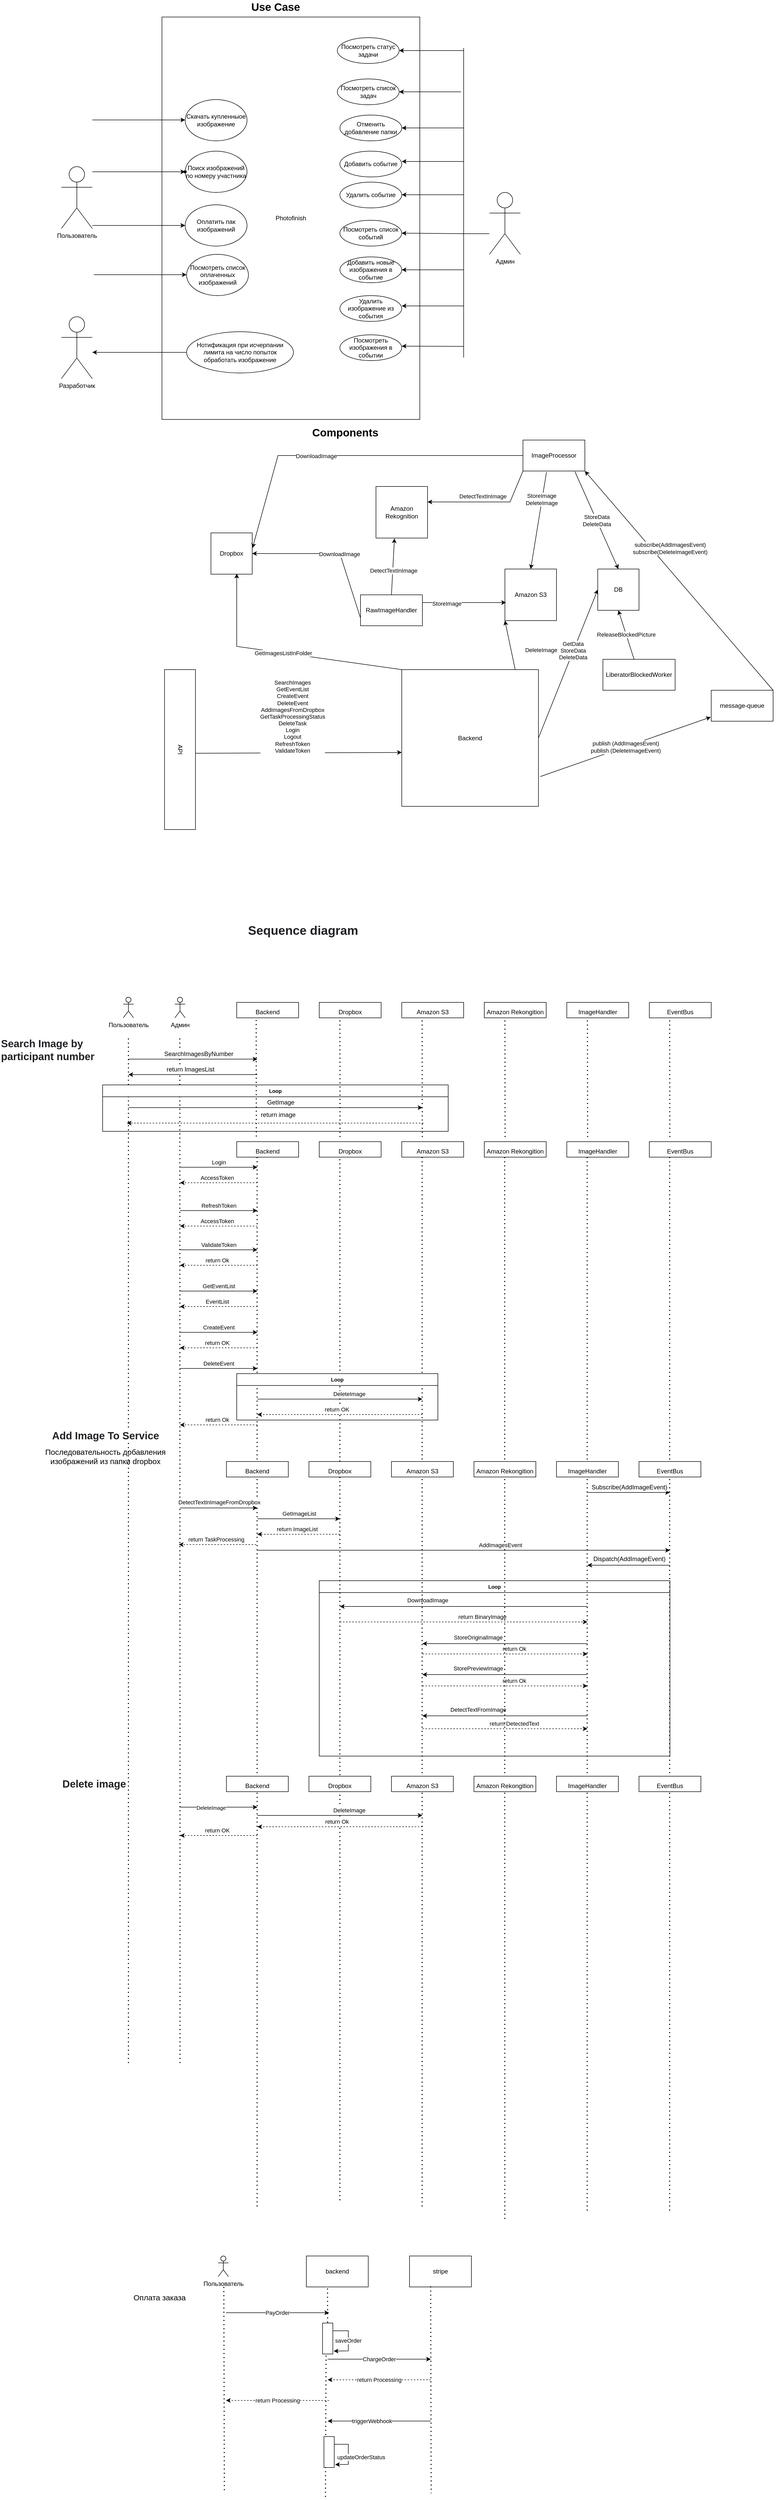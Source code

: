 <mxfile version="16.1.2" type="device"><diagram name="Page-1" id="5f0bae14-7c28-e335-631c-24af17079c00"><mxGraphModel dx="882" dy="2392" grid="1" gridSize="10" guides="1" tooltips="1" connect="1" arrows="1" fold="1" page="1" pageScale="1" pageWidth="1100" pageHeight="850" background="none" math="0" shadow="0"><root><mxCell id="0"/><mxCell id="1" parent="0"/><mxCell id="KHSBh1Rl4J1Bx3F54_zk-121" value="Loop" style="swimlane;fontSize=10;fontStyle=1" parent="1" vertex="1"><mxGeometry x="640" y="2091" width="680" height="340" as="geometry"/></mxCell><mxCell id="KHSBh1Rl4J1Bx3F54_zk-123" value="" style="endArrow=classic;html=1;rounded=0;fontSize=11;startArrow=none;" parent="KHSBh1Rl4J1Bx3F54_zk-121" edge="1"><mxGeometry width="50" height="50" relative="1" as="geometry"><mxPoint x="520" y="182" as="sourcePoint"/><mxPoint x="200" y="182" as="targetPoint"/></mxGeometry></mxCell><mxCell id="KHSBh1Rl4J1Bx3F54_zk-124" value="StorePreviewImage" style="edgeLabel;html=1;align=center;verticalAlign=middle;resizable=0;points=[];fontSize=11;" parent="KHSBh1Rl4J1Bx3F54_zk-123" vertex="1" connectable="0"><mxGeometry x="0.22" y="-1" relative="1" as="geometry"><mxPoint x="-17" y="-11" as="offset"/></mxGeometry></mxCell><mxCell id="KHSBh1Rl4J1Bx3F54_zk-133" value="" style="endArrow=classic;html=1;rounded=0;fontSize=11;startArrow=none;" parent="KHSBh1Rl4J1Bx3F54_zk-121" edge="1"><mxGeometry width="50" height="50" relative="1" as="geometry"><mxPoint x="520" y="122" as="sourcePoint"/><mxPoint x="200" y="122" as="targetPoint"/></mxGeometry></mxCell><mxCell id="KHSBh1Rl4J1Bx3F54_zk-134" value="StoreOriginalImage" style="edgeLabel;html=1;align=center;verticalAlign=middle;resizable=0;points=[];fontSize=11;" parent="KHSBh1Rl4J1Bx3F54_zk-133" vertex="1" connectable="0"><mxGeometry x="0.22" y="-1" relative="1" as="geometry"><mxPoint x="-17" y="-11" as="offset"/></mxGeometry></mxCell><mxCell id="KHSBh1Rl4J1Bx3F54_zk-135" value="" style="endArrow=classic;html=1;rounded=0;fontSize=11;startArrow=none;dashed=1;" parent="KHSBh1Rl4J1Bx3F54_zk-121" edge="1"><mxGeometry width="50" height="50" relative="1" as="geometry"><mxPoint x="200" y="142" as="sourcePoint"/><mxPoint x="520" y="142" as="targetPoint"/></mxGeometry></mxCell><mxCell id="KHSBh1Rl4J1Bx3F54_zk-136" value="return Ok" style="edgeLabel;html=1;align=center;verticalAlign=middle;resizable=0;points=[];fontSize=11;" parent="KHSBh1Rl4J1Bx3F54_zk-135" vertex="1" connectable="0"><mxGeometry x="0.22" y="-1" relative="1" as="geometry"><mxPoint x="-17" y="-11" as="offset"/></mxGeometry></mxCell><mxCell id="KHSBh1Rl4J1Bx3F54_zk-94" value="" style="endArrow=classic;html=1;rounded=0;fontSize=11;" parent="KHSBh1Rl4J1Bx3F54_zk-121" edge="1"><mxGeometry width="50" height="50" relative="1" as="geometry"><mxPoint x="520" y="50" as="sourcePoint"/><mxPoint x="40" y="50" as="targetPoint"/></mxGeometry></mxCell><mxCell id="KHSBh1Rl4J1Bx3F54_zk-95" value="DownloadImage" style="edgeLabel;html=1;align=center;verticalAlign=middle;resizable=0;points=[];fontSize=11;" parent="KHSBh1Rl4J1Bx3F54_zk-94" vertex="1" connectable="0"><mxGeometry x="0.22" y="-1" relative="1" as="geometry"><mxPoint x="-17" y="-11" as="offset"/></mxGeometry></mxCell><mxCell id="KHSBh1Rl4J1Bx3F54_zk-107" value="" style="endArrow=classic;html=1;rounded=0;fontSize=11;startArrow=none;" parent="KHSBh1Rl4J1Bx3F54_zk-121" edge="1"><mxGeometry width="50" height="50" relative="1" as="geometry"><mxPoint x="520" y="262" as="sourcePoint"/><mxPoint x="200" y="262" as="targetPoint"/></mxGeometry></mxCell><mxCell id="KHSBh1Rl4J1Bx3F54_zk-108" value="DetectTextFromImage" style="edgeLabel;html=1;align=center;verticalAlign=middle;resizable=0;points=[];fontSize=11;" parent="KHSBh1Rl4J1Bx3F54_zk-107" vertex="1" connectable="0"><mxGeometry x="0.22" y="-1" relative="1" as="geometry"><mxPoint x="-17" y="-11" as="offset"/></mxGeometry></mxCell><mxCell id="xkpscfN3_UmkvtP7YGIn-38" value="" style="endArrow=classic;html=1;rounded=0;fontSize=11;startArrow=none;dashed=1;" parent="KHSBh1Rl4J1Bx3F54_zk-121" edge="1"><mxGeometry width="50" height="50" relative="1" as="geometry"><mxPoint x="40" y="80" as="sourcePoint"/><mxPoint x="520" y="80" as="targetPoint"/></mxGeometry></mxCell><mxCell id="xkpscfN3_UmkvtP7YGIn-39" value="return BinaryImage" style="edgeLabel;html=1;align=center;verticalAlign=middle;resizable=0;points=[];fontSize=11;" parent="xkpscfN3_UmkvtP7YGIn-38" vertex="1" connectable="0"><mxGeometry x="0.22" y="-1" relative="1" as="geometry"><mxPoint x="-17" y="-11" as="offset"/></mxGeometry></mxCell><mxCell id="xkpscfN3_UmkvtP7YGIn-40" value="" style="endArrow=classic;html=1;rounded=0;fontSize=11;startArrow=none;dashed=1;" parent="KHSBh1Rl4J1Bx3F54_zk-121" edge="1"><mxGeometry width="50" height="50" relative="1" as="geometry"><mxPoint x="200" y="287" as="sourcePoint"/><mxPoint x="520" y="287" as="targetPoint"/></mxGeometry></mxCell><mxCell id="xkpscfN3_UmkvtP7YGIn-41" value="return DetectedText" style="edgeLabel;html=1;align=center;verticalAlign=middle;resizable=0;points=[];fontSize=11;" parent="xkpscfN3_UmkvtP7YGIn-40" vertex="1" connectable="0"><mxGeometry x="0.22" y="-1" relative="1" as="geometry"><mxPoint x="-17" y="-11" as="offset"/></mxGeometry></mxCell><mxCell id="xkpscfN3_UmkvtP7YGIn-42" value="" style="endArrow=classic;html=1;rounded=0;fontSize=11;startArrow=none;dashed=1;" parent="KHSBh1Rl4J1Bx3F54_zk-121" edge="1"><mxGeometry width="50" height="50" relative="1" as="geometry"><mxPoint x="200" y="204" as="sourcePoint"/><mxPoint x="520" y="204" as="targetPoint"/></mxGeometry></mxCell><mxCell id="xkpscfN3_UmkvtP7YGIn-43" value="return Ok" style="edgeLabel;html=1;align=center;verticalAlign=middle;resizable=0;points=[];fontSize=11;" parent="xkpscfN3_UmkvtP7YGIn-42" vertex="1" connectable="0"><mxGeometry x="0.22" y="-1" relative="1" as="geometry"><mxPoint x="-17" y="-11" as="offset"/></mxGeometry></mxCell><mxCell id="KHSBh1Rl4J1Bx3F54_zk-1" value="Backend" style="whiteSpace=wrap;html=1;aspect=fixed;" parent="1" vertex="1"><mxGeometry x="800" y="325" width="265" height="265" as="geometry"/></mxCell><mxCell id="KHSBh1Rl4J1Bx3F54_zk-2" value="API" style="rounded=0;whiteSpace=wrap;html=1;rotation=90;" parent="1" vertex="1"><mxGeometry x="215" y="450" width="310" height="60" as="geometry"/></mxCell><mxCell id="KHSBh1Rl4J1Bx3F54_zk-3" value="DB" style="whiteSpace=wrap;html=1;aspect=fixed;" parent="1" vertex="1"><mxGeometry x="1180" y="130" width="80" height="80" as="geometry"/></mxCell><mxCell id="KHSBh1Rl4J1Bx3F54_zk-4" value="Dropbox" style="whiteSpace=wrap;html=1;aspect=fixed;" parent="1" vertex="1"><mxGeometry x="430" y="60.0" width="80" height="80" as="geometry"/></mxCell><mxCell id="KHSBh1Rl4J1Bx3F54_zk-6" value="Amazon S3" style="whiteSpace=wrap;html=1;aspect=fixed;" parent="1" vertex="1"><mxGeometry x="1000" y="130" width="100" height="100" as="geometry"/></mxCell><mxCell id="KHSBh1Rl4J1Bx3F54_zk-7" value="Photofinish&lt;br&gt;" style="rounded=0;whiteSpace=wrap;html=1;" parent="1" vertex="1"><mxGeometry x="335" y="-940" width="500" height="780" as="geometry"/></mxCell><mxCell id="KHSBh1Rl4J1Bx3F54_zk-8" value="Админ" style="shape=umlActor;verticalLabelPosition=bottom;verticalAlign=top;html=1;outlineConnect=0;" parent="1" vertex="1"><mxGeometry x="970" y="-600" width="60" height="120" as="geometry"/></mxCell><mxCell id="KHSBh1Rl4J1Bx3F54_zk-17" value="" style="edgeStyle=orthogonalEdgeStyle;rounded=0;orthogonalLoop=1;jettySize=auto;html=1;" parent="1" source="KHSBh1Rl4J1Bx3F54_zk-12" target="KHSBh1Rl4J1Bx3F54_zk-16" edge="1"><mxGeometry relative="1" as="geometry"><Array as="points"><mxPoint x="240" y="-640"/><mxPoint x="240" y="-640"/></Array></mxGeometry></mxCell><mxCell id="KHSBh1Rl4J1Bx3F54_zk-12" value="Пользователь" style="shape=umlActor;verticalLabelPosition=bottom;verticalAlign=top;html=1;outlineConnect=0;" parent="1" vertex="1"><mxGeometry x="140" y="-650" width="60" height="120" as="geometry"/></mxCell><mxCell id="KHSBh1Rl4J1Bx3F54_zk-13" value="Поиск изображений по номеру участника" style="ellipse;whiteSpace=wrap;html=1;" parent="1" vertex="1"><mxGeometry x="380" y="-680" width="120" height="80" as="geometry"/></mxCell><mxCell id="KHSBh1Rl4J1Bx3F54_zk-16" value="" style="shape=waypoint;sketch=0;size=6;pointerEvents=1;points=[];fillColor=default;resizable=0;rotatable=0;perimeter=centerPerimeter;snapToPoint=1;verticalAlign=top;" parent="1" vertex="1"><mxGeometry x="360" y="-660" width="40" height="40" as="geometry"/></mxCell><mxCell id="KHSBh1Rl4J1Bx3F54_zk-19" value="Добавить событие" style="ellipse;whiteSpace=wrap;html=1;" parent="1" vertex="1"><mxGeometry x="680" y="-680" width="120" height="50" as="geometry"/></mxCell><mxCell id="KHSBh1Rl4J1Bx3F54_zk-20" value="Удалить событие" style="ellipse;whiteSpace=wrap;html=1;" parent="1" vertex="1"><mxGeometry x="680" y="-620" width="120" height="50" as="geometry"/></mxCell><mxCell id="KHSBh1Rl4J1Bx3F54_zk-21" value="Посмотреть список событий" style="ellipse;whiteSpace=wrap;html=1;" parent="1" vertex="1"><mxGeometry x="680" y="-546" width="120" height="50" as="geometry"/></mxCell><mxCell id="KHSBh1Rl4J1Bx3F54_zk-22" value="Добавить новые изображения в событие" style="ellipse;whiteSpace=wrap;html=1;" parent="1" vertex="1"><mxGeometry x="680" y="-475" width="120" height="50" as="geometry"/></mxCell><mxCell id="KHSBh1Rl4J1Bx3F54_zk-23" value="Удалить изображение из события" style="ellipse;whiteSpace=wrap;html=1;" parent="1" vertex="1"><mxGeometry x="680" y="-400" width="120" height="50" as="geometry"/></mxCell><mxCell id="KHSBh1Rl4J1Bx3F54_zk-25" value="" style="endArrow=classic;html=1;rounded=0;entryX=1;entryY=0.5;entryDx=0;entryDy=0;" parent="1" target="KHSBh1Rl4J1Bx3F54_zk-22" edge="1"><mxGeometry width="50" height="50" relative="1" as="geometry"><mxPoint x="920" y="-450" as="sourcePoint"/><mxPoint x="810" y="-440" as="targetPoint"/></mxGeometry></mxCell><mxCell id="KHSBh1Rl4J1Bx3F54_zk-26" value="" style="endArrow=classic;html=1;rounded=0;entryX=1;entryY=0.5;entryDx=0;entryDy=0;" parent="1" edge="1"><mxGeometry width="50" height="50" relative="1" as="geometry"><mxPoint x="920" y="-380" as="sourcePoint"/><mxPoint x="800" y="-380" as="targetPoint"/></mxGeometry></mxCell><mxCell id="KHSBh1Rl4J1Bx3F54_zk-27" value="" style="endArrow=classic;html=1;rounded=0;entryX=1;entryY=0.5;entryDx=0;entryDy=0;" parent="1" target="KHSBh1Rl4J1Bx3F54_zk-21" edge="1"><mxGeometry width="50" height="50" relative="1" as="geometry"><mxPoint x="920" y="-520" as="sourcePoint"/><mxPoint x="800" y="-525.48" as="targetPoint"/></mxGeometry></mxCell><mxCell id="KHSBh1Rl4J1Bx3F54_zk-28" value="" style="endArrow=classic;html=1;rounded=0;entryX=1;entryY=0.5;entryDx=0;entryDy=0;" parent="1" edge="1"><mxGeometry width="50" height="50" relative="1" as="geometry"><mxPoint x="920" y="-595.48" as="sourcePoint"/><mxPoint x="800" y="-595.48" as="targetPoint"/></mxGeometry></mxCell><mxCell id="KHSBh1Rl4J1Bx3F54_zk-29" value="" style="endArrow=classic;html=1;rounded=0;entryX=1;entryY=0.5;entryDx=0;entryDy=0;" parent="1" edge="1"><mxGeometry width="50" height="50" relative="1" as="geometry"><mxPoint x="920" y="-660" as="sourcePoint"/><mxPoint x="800" y="-660" as="targetPoint"/></mxGeometry></mxCell><mxCell id="KHSBh1Rl4J1Bx3F54_zk-30" value="" style="endArrow=none;html=1;rounded=0;" parent="1" edge="1"><mxGeometry width="50" height="50" relative="1" as="geometry"><mxPoint x="920" y="-280" as="sourcePoint"/><mxPoint x="920" y="-880" as="targetPoint"/></mxGeometry></mxCell><mxCell id="KHSBh1Rl4J1Bx3F54_zk-31" value="" style="endArrow=none;html=1;rounded=0;" parent="1" edge="1"><mxGeometry width="50" height="50" relative="1" as="geometry"><mxPoint x="970" y="-520" as="sourcePoint"/><mxPoint x="920" y="-520" as="targetPoint"/><Array as="points"><mxPoint x="950" y="-520"/></Array></mxGeometry></mxCell><mxCell id="KHSBh1Rl4J1Bx3F54_zk-33" value="SearchImages&lt;br&gt;GetEventList&lt;br&gt;CreateEvent&lt;br&gt;DeleteEvent&lt;br&gt;AddImagesFromDropbox&lt;br&gt;GetTaskProcessingStatus&lt;br&gt;DeleteTask&lt;br&gt;Login&lt;br&gt;Logout&lt;br&gt;RefreshToken&lt;br&gt;ValidateToken" style="endArrow=classic;html=1;rounded=0;entryX=0;entryY=0.606;entryDx=0;entryDy=0;entryPerimeter=0;exitX=0.523;exitY=-0.004;exitDx=0;exitDy=0;exitPerimeter=0;" parent="1" source="KHSBh1Rl4J1Bx3F54_zk-2" target="KHSBh1Rl4J1Bx3F54_zk-1" edge="1"><mxGeometry x="-0.056" y="70" width="50" height="50" relative="1" as="geometry"><mxPoint x="425" y="460" as="sourcePoint"/><mxPoint x="765" y="560" as="targetPoint"/><mxPoint as="offset"/></mxGeometry></mxCell><mxCell id="KHSBh1Rl4J1Bx3F54_zk-34" value="GetImagesListInFolder" style="endArrow=classic;html=1;rounded=0;exitX=0;exitY=0;exitDx=0;exitDy=0;entryX=0.625;entryY=0.988;entryDx=0;entryDy=0;entryPerimeter=0;" parent="1" source="KHSBh1Rl4J1Bx3F54_zk-1" target="KHSBh1Rl4J1Bx3F54_zk-4" edge="1"><mxGeometry width="50" height="50" relative="1" as="geometry"><mxPoint x="715" y="250" as="sourcePoint"/><mxPoint x="765" y="200" as="targetPoint"/><Array as="points"><mxPoint x="480" y="280"/></Array></mxGeometry></mxCell><mxCell id="KHSBh1Rl4J1Bx3F54_zk-35" value="" style="endArrow=classic;html=1;rounded=0;entryX=0.5;entryY=0;entryDx=0;entryDy=0;exitX=0.38;exitY=1.037;exitDx=0;exitDy=0;exitPerimeter=0;" parent="1" source="ssvn4tiU4gvnc4MuTsao-5" target="KHSBh1Rl4J1Bx3F54_zk-6" edge="1"><mxGeometry width="50" height="50" relative="1" as="geometry"><mxPoint x="715" y="710" as="sourcePoint"/><mxPoint x="765" y="660" as="targetPoint"/></mxGeometry></mxCell><mxCell id="KHSBh1Rl4J1Bx3F54_zk-36" value="StoreImage&lt;br&gt;DeleteImage" style="edgeLabel;html=1;align=center;verticalAlign=middle;resizable=0;points=[];" parent="KHSBh1Rl4J1Bx3F54_zk-35" vertex="1" connectable="0"><mxGeometry x="-0.43" y="-2" relative="1" as="geometry"><mxPoint x="1" as="offset"/></mxGeometry></mxCell><mxCell id="KHSBh1Rl4J1Bx3F54_zk-37" value="StoreData&lt;br&gt;DeleteData" style="endArrow=classic;html=1;rounded=0;entryX=0.5;entryY=0;entryDx=0;entryDy=0;exitX=0.84;exitY=1.021;exitDx=0;exitDy=0;exitPerimeter=0;" parent="1" source="ssvn4tiU4gvnc4MuTsao-5" target="KHSBh1Rl4J1Bx3F54_zk-3" edge="1"><mxGeometry width="50" height="50" relative="1" as="geometry"><mxPoint x="965" y="460" as="sourcePoint"/><mxPoint x="995" y="454" as="targetPoint"/></mxGeometry></mxCell><mxCell id="KHSBh1Rl4J1Bx3F54_zk-38" value="&lt;font size=&quot;1&quot;&gt;&lt;b style=&quot;font-size: 21px&quot;&gt;Use Case&lt;/b&gt;&lt;/font&gt;" style="text;html=1;align=center;verticalAlign=middle;resizable=0;points=[];autosize=1;strokeColor=none;fillColor=none;" parent="1" vertex="1"><mxGeometry x="500" y="-970" width="110" height="20" as="geometry"/></mxCell><mxCell id="KHSBh1Rl4J1Bx3F54_zk-39" value="&lt;b&gt;Components&lt;/b&gt;" style="text;html=1;align=center;verticalAlign=middle;resizable=0;points=[];autosize=1;strokeColor=none;fillColor=none;fontSize=21;" parent="1" vertex="1"><mxGeometry x="620" y="-150" width="140" height="30" as="geometry"/></mxCell><mxCell id="KHSBh1Rl4J1Bx3F54_zk-40" value="&lt;span style=&quot;color: rgb(32, 33, 36); font-size: 24px; font-style: normal; letter-spacing: normal; text-align: left; text-indent: 0px; text-transform: none; word-spacing: 0px; background-color: rgb(255, 255, 255); display: inline; float: none;&quot;&gt;Sequence diagram&lt;/span&gt;" style="text;whiteSpace=wrap;html=1;fontSize=21;fontStyle=1" parent="1" vertex="1"><mxGeometry x="500" y="810" width="230" height="40" as="geometry"/></mxCell><mxCell id="KHSBh1Rl4J1Bx3F54_zk-41" value="Админ" style="shape=umlActor;verticalLabelPosition=bottom;verticalAlign=top;html=1;outlineConnect=0;" parent="1" vertex="1"><mxGeometry x="360" y="960" width="20" height="40" as="geometry"/></mxCell><mxCell id="KHSBh1Rl4J1Bx3F54_zk-45" value="Пользователь" style="shape=umlActor;verticalLabelPosition=bottom;verticalAlign=top;html=1;outlineConnect=0;" parent="1" vertex="1"><mxGeometry x="260" y="960" width="20" height="40" as="geometry"/></mxCell><mxCell id="KHSBh1Rl4J1Bx3F54_zk-48" value="" style="endArrow=none;dashed=1;html=1;dashPattern=1 3;strokeWidth=2;rounded=0;fontSize=21;" parent="1" edge="1"><mxGeometry width="50" height="50" relative="1" as="geometry"><mxPoint x="270" y="1040" as="sourcePoint"/><mxPoint x="270" y="3032.105" as="targetPoint"/></mxGeometry></mxCell><mxCell id="KHSBh1Rl4J1Bx3F54_zk-49" value="" style="endArrow=none;dashed=1;html=1;dashPattern=1 3;strokeWidth=2;rounded=0;fontSize=21;" parent="1" edge="1"><mxGeometry width="50" height="50" relative="1" as="geometry"><mxPoint x="369.66" y="1040" as="sourcePoint"/><mxPoint x="370" y="3028" as="targetPoint"/></mxGeometry></mxCell><mxCell id="KHSBh1Rl4J1Bx3F54_zk-51" value="&lt;font style=&quot;font-size: 12px ; line-height: 1&quot;&gt;Backend&lt;/font&gt;" style="rounded=0;whiteSpace=wrap;html=1;fontSize=21;verticalAlign=bottom;" parent="1" vertex="1"><mxGeometry x="480" y="970" width="120" height="30" as="geometry"/></mxCell><mxCell id="KHSBh1Rl4J1Bx3F54_zk-52" value="&lt;font style=&quot;font-size: 12px ; line-height: 1&quot;&gt;Dropbox&lt;/font&gt;" style="rounded=0;whiteSpace=wrap;html=1;fontSize=21;verticalAlign=bottom;" parent="1" vertex="1"><mxGeometry x="640" y="970" width="120" height="30" as="geometry"/></mxCell><mxCell id="KHSBh1Rl4J1Bx3F54_zk-53" value="&lt;font style=&quot;font-size: 12px ; line-height: 1&quot;&gt;Amazon S3&lt;/font&gt;" style="rounded=0;whiteSpace=wrap;html=1;fontSize=21;verticalAlign=bottom;" parent="1" vertex="1"><mxGeometry x="800" y="970" width="120" height="30" as="geometry"/></mxCell><mxCell id="KHSBh1Rl4J1Bx3F54_zk-54" value="" style="endArrow=none;dashed=1;html=1;dashPattern=1 3;strokeWidth=2;rounded=0;fontSize=21;" parent="1" edge="1"><mxGeometry width="50" height="50" relative="1" as="geometry"><mxPoint x="519.47" y="1270" as="sourcePoint"/><mxPoint x="519.47" y="3304.211" as="targetPoint"/></mxGeometry></mxCell><mxCell id="KHSBh1Rl4J1Bx3F54_zk-55" value="" style="endArrow=none;dashed=1;html=1;dashPattern=1 3;strokeWidth=2;rounded=0;fontSize=21;" parent="1" edge="1"><mxGeometry width="50" height="50" relative="1" as="geometry"><mxPoint x="680" y="1250" as="sourcePoint"/><mxPoint x="680" y="3296.316" as="targetPoint"/></mxGeometry></mxCell><mxCell id="KHSBh1Rl4J1Bx3F54_zk-56" value="" style="endArrow=none;dashed=1;html=1;dashPattern=1 3;strokeWidth=2;rounded=0;fontSize=21;" parent="1" edge="1"><mxGeometry width="50" height="50" relative="1" as="geometry"><mxPoint x="839.47" y="1270" as="sourcePoint"/><mxPoint x="839.47" y="3310" as="targetPoint"/></mxGeometry></mxCell><mxCell id="KHSBh1Rl4J1Bx3F54_zk-57" value="" style="endArrow=classic;html=1;rounded=0;fontSize=12;" parent="1" edge="1"><mxGeometry width="50" height="50" relative="1" as="geometry"><mxPoint x="270" y="1080" as="sourcePoint"/><mxPoint x="520" y="1080" as="targetPoint"/></mxGeometry></mxCell><mxCell id="KHSBh1Rl4J1Bx3F54_zk-58" value="SearchImagesByNumber" style="edgeLabel;html=1;align=center;verticalAlign=middle;resizable=0;points=[];fontSize=12;" parent="KHSBh1Rl4J1Bx3F54_zk-57" vertex="1" connectable="0"><mxGeometry x="0.22" y="-1" relative="1" as="geometry"><mxPoint x="-17" y="-11" as="offset"/></mxGeometry></mxCell><mxCell id="KHSBh1Rl4J1Bx3F54_zk-59" value="return ImagesList" style="endArrow=classic;html=1;rounded=0;fontSize=12;" parent="1" edge="1"><mxGeometry x="0.04" y="-10" width="50" height="50" relative="1" as="geometry"><mxPoint x="520" y="1110" as="sourcePoint"/><mxPoint x="270" y="1110" as="targetPoint"/><Array as="points"><mxPoint x="400" y="1110"/></Array><mxPoint as="offset"/></mxGeometry></mxCell><mxCell id="KHSBh1Rl4J1Bx3F54_zk-63" value="" style="endArrow=classic;html=1;rounded=0;fontSize=11;" parent="1" edge="1"><mxGeometry width="50" height="50" relative="1" as="geometry"><mxPoint x="370" y="1289.64" as="sourcePoint"/><mxPoint x="520" y="1289.64" as="targetPoint"/></mxGeometry></mxCell><mxCell id="KHSBh1Rl4J1Bx3F54_zk-64" value="Login" style="edgeLabel;html=1;align=center;verticalAlign=middle;resizable=0;points=[];fontSize=11;" parent="KHSBh1Rl4J1Bx3F54_zk-63" vertex="1" connectable="0"><mxGeometry x="0.22" y="-1" relative="1" as="geometry"><mxPoint x="-17" y="-11" as="offset"/></mxGeometry></mxCell><mxCell id="KHSBh1Rl4J1Bx3F54_zk-65" value="AccessToken" style="endArrow=classic;html=1;rounded=0;fontSize=11;dashed=1;" parent="1" edge="1"><mxGeometry x="0.04" y="-10" width="50" height="50" relative="1" as="geometry"><mxPoint x="520" y="1319.64" as="sourcePoint"/><mxPoint x="370" y="1319.64" as="targetPoint"/><Array as="points"><mxPoint x="400" y="1319.64"/></Array><mxPoint as="offset"/></mxGeometry></mxCell><mxCell id="KHSBh1Rl4J1Bx3F54_zk-66" value="" style="endArrow=classic;html=1;rounded=0;fontSize=11;" parent="1" edge="1"><mxGeometry width="50" height="50" relative="1" as="geometry"><mxPoint x="370" y="1373.64" as="sourcePoint"/><mxPoint x="520" y="1373.64" as="targetPoint"/></mxGeometry></mxCell><mxCell id="KHSBh1Rl4J1Bx3F54_zk-67" value="RefreshToken" style="edgeLabel;html=1;align=center;verticalAlign=middle;resizable=0;points=[];fontSize=11;" parent="KHSBh1Rl4J1Bx3F54_zk-66" vertex="1" connectable="0"><mxGeometry x="0.22" y="-1" relative="1" as="geometry"><mxPoint x="-17" y="-11" as="offset"/></mxGeometry></mxCell><mxCell id="KHSBh1Rl4J1Bx3F54_zk-68" value="AccessToken" style="endArrow=classic;html=1;rounded=0;fontSize=11;dashed=1;" parent="1" edge="1"><mxGeometry x="0.04" y="-10" width="50" height="50" relative="1" as="geometry"><mxPoint x="520" y="1403.64" as="sourcePoint"/><mxPoint x="370" y="1403.64" as="targetPoint"/><Array as="points"><mxPoint x="400" y="1403.64"/></Array><mxPoint as="offset"/></mxGeometry></mxCell><mxCell id="KHSBh1Rl4J1Bx3F54_zk-69" value="" style="endArrow=classic;html=1;rounded=0;fontSize=11;" parent="1" edge="1"><mxGeometry width="50" height="50" relative="1" as="geometry"><mxPoint x="370" y="1449.64" as="sourcePoint"/><mxPoint x="520" y="1449.64" as="targetPoint"/></mxGeometry></mxCell><mxCell id="KHSBh1Rl4J1Bx3F54_zk-70" value="ValidateToken" style="edgeLabel;html=1;align=center;verticalAlign=middle;resizable=0;points=[];fontSize=11;" parent="KHSBh1Rl4J1Bx3F54_zk-69" vertex="1" connectable="0"><mxGeometry x="0.22" y="-1" relative="1" as="geometry"><mxPoint x="-17" y="-11" as="offset"/></mxGeometry></mxCell><mxCell id="KHSBh1Rl4J1Bx3F54_zk-71" value="return Ok" style="endArrow=classic;html=1;rounded=0;fontSize=11;dashed=1;" parent="1" edge="1"><mxGeometry x="0.04" y="-10" width="50" height="50" relative="1" as="geometry"><mxPoint x="520" y="1479.64" as="sourcePoint"/><mxPoint x="370" y="1479.64" as="targetPoint"/><Array as="points"><mxPoint x="400" y="1479.64"/></Array><mxPoint as="offset"/></mxGeometry></mxCell><mxCell id="KHSBh1Rl4J1Bx3F54_zk-72" value="" style="endArrow=classic;html=1;rounded=0;fontSize=11;" parent="1" edge="1"><mxGeometry width="50" height="50" relative="1" as="geometry"><mxPoint x="370" y="1529.64" as="sourcePoint"/><mxPoint x="520" y="1529.64" as="targetPoint"/></mxGeometry></mxCell><mxCell id="KHSBh1Rl4J1Bx3F54_zk-73" value="GetEventList" style="edgeLabel;html=1;align=center;verticalAlign=middle;resizable=0;points=[];fontSize=11;" parent="KHSBh1Rl4J1Bx3F54_zk-72" vertex="1" connectable="0"><mxGeometry x="0.22" y="-1" relative="1" as="geometry"><mxPoint x="-17" y="-11" as="offset"/></mxGeometry></mxCell><mxCell id="KHSBh1Rl4J1Bx3F54_zk-74" value="EventList" style="endArrow=classic;html=1;rounded=0;fontSize=11;dashed=1;" parent="1" edge="1"><mxGeometry x="0.04" y="-10" width="50" height="50" relative="1" as="geometry"><mxPoint x="520" y="1559.64" as="sourcePoint"/><mxPoint x="370" y="1559.64" as="targetPoint"/><Array as="points"><mxPoint x="460" y="1559.64"/><mxPoint x="400" y="1559.64"/></Array><mxPoint as="offset"/></mxGeometry></mxCell><mxCell id="KHSBh1Rl4J1Bx3F54_zk-75" value="" style="endArrow=classic;html=1;rounded=0;fontSize=11;" parent="1" edge="1"><mxGeometry width="50" height="50" relative="1" as="geometry"><mxPoint x="370" y="1609.64" as="sourcePoint"/><mxPoint x="520" y="1609.64" as="targetPoint"/></mxGeometry></mxCell><mxCell id="KHSBh1Rl4J1Bx3F54_zk-76" value="CreateEvent" style="edgeLabel;html=1;align=center;verticalAlign=middle;resizable=0;points=[];fontSize=11;" parent="KHSBh1Rl4J1Bx3F54_zk-75" vertex="1" connectable="0"><mxGeometry x="0.22" y="-1" relative="1" as="geometry"><mxPoint x="-17" y="-11" as="offset"/></mxGeometry></mxCell><mxCell id="KHSBh1Rl4J1Bx3F54_zk-77" value="return OK" style="endArrow=classic;html=1;rounded=0;fontSize=11;shadow=0;sketch=0;jumpStyle=none;dashed=1;" parent="1" edge="1"><mxGeometry x="0.04" y="-10" width="50" height="50" relative="1" as="geometry"><mxPoint x="520" y="1639.64" as="sourcePoint"/><mxPoint x="370" y="1639.64" as="targetPoint"/><Array as="points"><mxPoint x="460" y="1639.64"/><mxPoint x="400" y="1639.64"/></Array><mxPoint as="offset"/></mxGeometry></mxCell><mxCell id="KHSBh1Rl4J1Bx3F54_zk-85" value="" style="endArrow=classic;html=1;rounded=0;fontSize=11;" parent="1" edge="1"><mxGeometry width="50" height="50" relative="1" as="geometry"><mxPoint x="370" y="1950" as="sourcePoint"/><mxPoint x="520" y="1950" as="targetPoint"/></mxGeometry></mxCell><mxCell id="KHSBh1Rl4J1Bx3F54_zk-87" value="return OK" style="endArrow=classic;html=1;rounded=0;fontSize=11;dashed=1;" parent="1" edge="1"><mxGeometry x="0.04" y="-10" width="50" height="50" relative="1" as="geometry"><mxPoint x="520" y="2585" as="sourcePoint"/><mxPoint x="370" y="2585" as="targetPoint"/><Array as="points"><mxPoint x="460" y="2585"/><mxPoint x="400" y="2585"/></Array><mxPoint as="offset"/></mxGeometry></mxCell><mxCell id="KHSBh1Rl4J1Bx3F54_zk-88" value="" style="endArrow=classic;html=1;rounded=0;fontSize=11;" parent="1" edge="1"><mxGeometry width="50" height="50" relative="1" as="geometry"><mxPoint x="520" y="2546" as="sourcePoint"/><mxPoint x="840" y="2546" as="targetPoint"/></mxGeometry></mxCell><mxCell id="KHSBh1Rl4J1Bx3F54_zk-89" value="DeleteImage" style="edgeLabel;html=1;align=center;verticalAlign=middle;resizable=0;points=[];fontSize=11;" parent="KHSBh1Rl4J1Bx3F54_zk-88" vertex="1" connectable="0"><mxGeometry x="0.22" y="-1" relative="1" as="geometry"><mxPoint x="-17" y="-11" as="offset"/></mxGeometry></mxCell><mxCell id="KHSBh1Rl4J1Bx3F54_zk-90" value="return Ok" style="endArrow=classic;html=1;rounded=0;fontSize=11;dashed=1;" parent="1" edge="1"><mxGeometry x="0.04" y="-10" width="50" height="50" relative="1" as="geometry"><mxPoint x="840" y="2568" as="sourcePoint"/><mxPoint x="520" y="2568" as="targetPoint"/><Array as="points"><mxPoint x="610" y="2568"/><mxPoint x="550" y="2568"/></Array><mxPoint as="offset"/></mxGeometry></mxCell><mxCell id="KHSBh1Rl4J1Bx3F54_zk-91" value="" style="endArrow=classic;html=1;rounded=0;fontSize=11;" parent="1" edge="1"><mxGeometry width="50" height="50" relative="1" as="geometry"><mxPoint x="520" y="1971" as="sourcePoint"/><mxPoint x="680" y="1971" as="targetPoint"/></mxGeometry></mxCell><mxCell id="KHSBh1Rl4J1Bx3F54_zk-92" value="GetImageList" style="edgeLabel;html=1;align=center;verticalAlign=middle;resizable=0;points=[];fontSize=11;" parent="KHSBh1Rl4J1Bx3F54_zk-91" vertex="1" connectable="0"><mxGeometry x="0.22" y="-1" relative="1" as="geometry"><mxPoint x="-17" y="-11" as="offset"/></mxGeometry></mxCell><mxCell id="KHSBh1Rl4J1Bx3F54_zk-93" value="return ImageList" style="endArrow=classic;html=1;rounded=0;fontSize=11;dashed=1;" parent="1" edge="1"><mxGeometry x="0.04" y="-10" width="50" height="50" relative="1" as="geometry"><mxPoint x="680" y="2001" as="sourcePoint"/><mxPoint x="520" y="2001" as="targetPoint"/><Array as="points"><mxPoint x="620" y="2001"/><mxPoint x="560" y="2001"/></Array><mxPoint as="offset"/></mxGeometry></mxCell><mxCell id="KHSBh1Rl4J1Bx3F54_zk-97" value="Amazon Rekognition" style="whiteSpace=wrap;html=1;aspect=fixed;" parent="1" vertex="1"><mxGeometry x="750" y="-30" width="100" height="100" as="geometry"/></mxCell><mxCell id="KHSBh1Rl4J1Bx3F54_zk-99" value="" style="endArrow=classic;html=1;rounded=0;exitX=0;exitY=1;exitDx=0;exitDy=0;" parent="1" source="ssvn4tiU4gvnc4MuTsao-5" edge="1"><mxGeometry width="50" height="50" relative="1" as="geometry"><mxPoint x="1080" y="-50" as="sourcePoint"/><mxPoint x="850" as="targetPoint"/><Array as="points"><mxPoint x="1010"/></Array></mxGeometry></mxCell><mxCell id="ssvn4tiU4gvnc4MuTsao-18" value="DetectTextInImage" style="edgeLabel;html=1;align=center;verticalAlign=middle;resizable=0;points=[];" parent="KHSBh1Rl4J1Bx3F54_zk-99" vertex="1" connectable="0"><mxGeometry x="-0.13" y="-1" relative="1" as="geometry"><mxPoint x="-20" y="-10" as="offset"/></mxGeometry></mxCell><mxCell id="KHSBh1Rl4J1Bx3F54_zk-105" value="&lt;font style=&quot;font-size: 12px ; line-height: 1&quot;&gt;Amazon Rekongition&lt;/font&gt;" style="rounded=0;whiteSpace=wrap;html=1;fontSize=21;verticalAlign=bottom;" parent="1" vertex="1"><mxGeometry x="960" y="970" width="120" height="30" as="geometry"/></mxCell><mxCell id="KHSBh1Rl4J1Bx3F54_zk-106" value="" style="endArrow=none;dashed=1;html=1;dashPattern=1 3;strokeWidth=2;rounded=0;fontSize=21;" parent="1" edge="1"><mxGeometry width="50" height="50" relative="1" as="geometry"><mxPoint x="999.47" y="1270" as="sourcePoint"/><mxPoint x="999.81" y="3330.526" as="targetPoint"/></mxGeometry></mxCell><mxCell id="KHSBh1Rl4J1Bx3F54_zk-122" value="return TaskProcessing" style="endArrow=classic;html=1;rounded=0;fontSize=11;dashed=1;" parent="1" edge="1"><mxGeometry x="0.04" y="-10" width="50" height="50" relative="1" as="geometry"><mxPoint x="517.72" y="2021" as="sourcePoint"/><mxPoint x="367.72" y="2021" as="targetPoint"/><Array as="points"><mxPoint x="457.72" y="2021"/><mxPoint x="397.72" y="2021"/></Array><mxPoint as="offset"/></mxGeometry></mxCell><mxCell id="KHSBh1Rl4J1Bx3F54_zk-132" value="Loop" style="swimlane;fontSize=10;fontStyle=1;rounded=0;shadow=0;sketch=0;glass=0;" parent="1" vertex="1"><mxGeometry x="480" y="1689.64" width="390" height="90" as="geometry"/></mxCell><mxCell id="KHSBh1Rl4J1Bx3F54_zk-80" value="return Ok" style="endArrow=classic;html=1;rounded=0;fontSize=11;dashed=1;" parent="KHSBh1Rl4J1Bx3F54_zk-132" edge="1"><mxGeometry x="0.04" y="-10" width="50" height="50" relative="1" as="geometry"><mxPoint x="40" y="99.31" as="sourcePoint"/><mxPoint x="-110" y="99.31" as="targetPoint"/><Array as="points"><mxPoint x="-20" y="99.31"/><mxPoint x="-80" y="99.31"/></Array><mxPoint as="offset"/></mxGeometry></mxCell><mxCell id="KHSBh1Rl4J1Bx3F54_zk-81" value="" style="endArrow=classic;html=1;rounded=0;fontSize=11;" parent="KHSBh1Rl4J1Bx3F54_zk-132" edge="1"><mxGeometry width="50" height="50" relative="1" as="geometry"><mxPoint x="40" y="49.31" as="sourcePoint"/><mxPoint x="360" y="49.31" as="targetPoint"/></mxGeometry></mxCell><mxCell id="KHSBh1Rl4J1Bx3F54_zk-82" value="DeleteImage" style="edgeLabel;html=1;align=center;verticalAlign=middle;resizable=0;points=[];fontSize=11;" parent="KHSBh1Rl4J1Bx3F54_zk-81" vertex="1" connectable="0"><mxGeometry x="0.22" y="-1" relative="1" as="geometry"><mxPoint x="-17" y="-11" as="offset"/></mxGeometry></mxCell><mxCell id="KHSBh1Rl4J1Bx3F54_zk-84" value="return OK" style="endArrow=classic;html=1;rounded=0;fontSize=11;dashed=1;" parent="KHSBh1Rl4J1Bx3F54_zk-132" edge="1"><mxGeometry x="0.04" y="-10" width="50" height="50" relative="1" as="geometry"><mxPoint x="360" y="79.31" as="sourcePoint"/><mxPoint x="40" y="79.31" as="targetPoint"/><Array as="points"><mxPoint x="130" y="79.31"/><mxPoint x="70" y="79.31"/></Array><mxPoint as="offset"/></mxGeometry></mxCell><mxCell id="KHSBh1Rl4J1Bx3F54_zk-78" value="" style="endArrow=classic;html=1;rounded=0;fontSize=11;" parent="1" edge="1"><mxGeometry width="50" height="50" relative="1" as="geometry"><mxPoint x="370" y="1679.64" as="sourcePoint"/><mxPoint x="520" y="1679.64" as="targetPoint"/></mxGeometry></mxCell><mxCell id="KHSBh1Rl4J1Bx3F54_zk-79" value="DeleteEvent" style="edgeLabel;html=1;align=center;verticalAlign=middle;resizable=0;points=[];fontSize=11;" parent="KHSBh1Rl4J1Bx3F54_zk-78" vertex="1" connectable="0"><mxGeometry x="0.22" y="-1" relative="1" as="geometry"><mxPoint x="-17" y="-11" as="offset"/></mxGeometry></mxCell><mxCell id="KHSBh1Rl4J1Bx3F54_zk-137" value="DetectTextInImageFromDropbox" style="edgeLabel;html=1;align=center;verticalAlign=middle;resizable=0;points=[];fontSize=11;" parent="1" vertex="1" connectable="0"><mxGeometry x="442.724" y="1952" as="geometry"><mxPoint x="3" y="-13" as="offset"/></mxGeometry></mxCell><mxCell id="KHSBh1Rl4J1Bx3F54_zk-139" value="" style="endArrow=classic;html=1;rounded=0;shadow=0;sketch=0;fontSize=10;jumpStyle=none;" parent="1" edge="1"><mxGeometry width="50" height="50" relative="1" as="geometry"><mxPoint x="370" y="2530" as="sourcePoint"/><mxPoint x="520" y="2530" as="targetPoint"/></mxGeometry></mxCell><mxCell id="KHSBh1Rl4J1Bx3F54_zk-141" value="DeleteImage" style="edgeLabel;html=1;align=center;verticalAlign=middle;resizable=0;points=[];fontSize=10;" parent="KHSBh1Rl4J1Bx3F54_zk-139" vertex="1" connectable="0"><mxGeometry x="-0.209" y="-1" relative="1" as="geometry"><mxPoint as="offset"/></mxGeometry></mxCell><mxCell id="ssvn4tiU4gvnc4MuTsao-1" value="message-queue" style="rounded=0;whiteSpace=wrap;html=1;" parent="1" vertex="1"><mxGeometry x="1400" y="365" width="120" height="60" as="geometry"/></mxCell><mxCell id="ssvn4tiU4gvnc4MuTsao-3" value="" style="endArrow=classic;html=1;rounded=0;entryX=1.007;entryY=0.365;entryDx=0;entryDy=0;exitX=0;exitY=0.5;exitDx=0;exitDy=0;entryPerimeter=0;" parent="1" source="ssvn4tiU4gvnc4MuTsao-5" target="KHSBh1Rl4J1Bx3F54_zk-4" edge="1"><mxGeometry width="50" height="50" relative="1" as="geometry"><mxPoint x="875" y="210" as="sourcePoint"/><mxPoint x="985" y="550" as="targetPoint"/><Array as="points"><mxPoint x="560" y="-90"/></Array></mxGeometry></mxCell><mxCell id="ssvn4tiU4gvnc4MuTsao-4" value="DownloadImage" style="edgeLabel;html=1;align=center;verticalAlign=middle;resizable=0;points=[];" parent="ssvn4tiU4gvnc4MuTsao-3" vertex="1" connectable="0"><mxGeometry x="0.213" y="1" relative="1" as="geometry"><mxPoint as="offset"/></mxGeometry></mxCell><mxCell id="ssvn4tiU4gvnc4MuTsao-5" value="ImageProcessor" style="rounded=0;whiteSpace=wrap;html=1;" parent="1" vertex="1"><mxGeometry x="1035" y="-120" width="120" height="60" as="geometry"/></mxCell><mxCell id="ssvn4tiU4gvnc4MuTsao-6" value="subscribe(AddImagesEvent)&lt;br&gt;subscribe(DeleteImageEvent)" style="endArrow=classic;html=1;rounded=0;entryX=1;entryY=1;entryDx=0;entryDy=0;exitX=1;exitY=0;exitDx=0;exitDy=0;" parent="1" source="ssvn4tiU4gvnc4MuTsao-1" target="ssvn4tiU4gvnc4MuTsao-5" edge="1"><mxGeometry x="0.21" y="-27" width="50" height="50" relative="1" as="geometry"><mxPoint x="935" y="290" as="sourcePoint"/><mxPoint x="985" y="550" as="targetPoint"/><mxPoint as="offset"/></mxGeometry></mxCell><mxCell id="ssvn4tiU4gvnc4MuTsao-7" value="publish (AddImagesEvent)&lt;br&gt;publish (DeleteImageEvent)" style="endArrow=classic;html=1;rounded=0;exitX=1.014;exitY=0.782;exitDx=0;exitDy=0;exitPerimeter=0;entryX=-0.008;entryY=0.867;entryDx=0;entryDy=0;entryPerimeter=0;" parent="1" source="KHSBh1Rl4J1Bx3F54_zk-1" target="ssvn4tiU4gvnc4MuTsao-1" edge="1"><mxGeometry width="50" height="50" relative="1" as="geometry"><mxPoint x="935" y="600" as="sourcePoint"/><mxPoint x="985" y="550" as="targetPoint"/></mxGeometry></mxCell><mxCell id="ssvn4tiU4gvnc4MuTsao-9" value="" style="endArrow=classic;html=1;rounded=0;entryX=0;entryY=0.5;entryDx=0;entryDy=0;exitX=1;exitY=0.5;exitDx=0;exitDy=0;" parent="1" source="KHSBh1Rl4J1Bx3F54_zk-1" target="KHSBh1Rl4J1Bx3F54_zk-3" edge="1"><mxGeometry width="50" height="50" relative="1" as="geometry"><mxPoint x="935" y="260" as="sourcePoint"/><mxPoint x="985" y="210" as="targetPoint"/></mxGeometry></mxCell><mxCell id="ssvn4tiU4gvnc4MuTsao-10" value="GetData&lt;br&gt;StoreData&lt;br&gt;DeleteData" style="edgeLabel;html=1;align=center;verticalAlign=middle;resizable=0;points=[];" parent="ssvn4tiU4gvnc4MuTsao-9" vertex="1" connectable="0"><mxGeometry x="0.178" y="1" relative="1" as="geometry"><mxPoint as="offset"/></mxGeometry></mxCell><mxCell id="ssvn4tiU4gvnc4MuTsao-12" value="" style="endArrow=classic;html=1;rounded=0;exitX=0.83;exitY=0;exitDx=0;exitDy=0;exitPerimeter=0;" parent="1" source="KHSBh1Rl4J1Bx3F54_zk-1" edge="1"><mxGeometry width="50" height="50" relative="1" as="geometry"><mxPoint x="1185" y="230" as="sourcePoint"/><mxPoint x="1000" y="230" as="targetPoint"/></mxGeometry></mxCell><mxCell id="ssvn4tiU4gvnc4MuTsao-13" value="DeleteImage" style="edgeLabel;html=1;align=center;verticalAlign=middle;resizable=0;points=[];" parent="ssvn4tiU4gvnc4MuTsao-12" vertex="1" connectable="0"><mxGeometry x="-0.43" y="-2" relative="1" as="geometry"><mxPoint x="53" y="-11" as="offset"/></mxGeometry></mxCell><mxCell id="ssvn4tiU4gvnc4MuTsao-14" value="LiberatorBlockedWorker" style="rounded=0;whiteSpace=wrap;html=1;" parent="1" vertex="1"><mxGeometry x="1190" y="305" width="140" height="60" as="geometry"/></mxCell><mxCell id="ssvn4tiU4gvnc4MuTsao-15" value="RawImageHandler" style="rounded=0;whiteSpace=wrap;html=1;" parent="1" vertex="1"><mxGeometry x="720" y="180" width="120" height="60" as="geometry"/></mxCell><mxCell id="ssvn4tiU4gvnc4MuTsao-17" value="ReleaseBlockedPicture" style="endArrow=classic;html=1;rounded=0;entryX=0.5;entryY=1;entryDx=0;entryDy=0;" parent="1" source="ssvn4tiU4gvnc4MuTsao-14" target="KHSBh1Rl4J1Bx3F54_zk-3" edge="1"><mxGeometry width="50" height="50" relative="1" as="geometry"><mxPoint x="945" y="340" as="sourcePoint"/><mxPoint x="995" y="290" as="targetPoint"/></mxGeometry></mxCell><mxCell id="xkpscfN3_UmkvtP7YGIn-2" value="Отменить добавление папки" style="ellipse;whiteSpace=wrap;html=1;" parent="1" vertex="1"><mxGeometry x="680" y="-750" width="120" height="50" as="geometry"/></mxCell><mxCell id="xkpscfN3_UmkvtP7YGIn-3" value="" style="endArrow=classic;html=1;rounded=0;entryX=1;entryY=0.5;entryDx=0;entryDy=0;" parent="1" target="xkpscfN3_UmkvtP7YGIn-2" edge="1"><mxGeometry width="50" height="50" relative="1" as="geometry"><mxPoint x="920" y="-725" as="sourcePoint"/><mxPoint x="810" y="-720" as="targetPoint"/></mxGeometry></mxCell><mxCell id="xkpscfN3_UmkvtP7YGIn-4" value="Посмотреть список задач" style="ellipse;whiteSpace=wrap;html=1;" parent="1" vertex="1"><mxGeometry x="675" y="-820" width="120" height="50" as="geometry"/></mxCell><mxCell id="xkpscfN3_UmkvtP7YGIn-5" value="" style="endArrow=classic;html=1;rounded=0;entryX=1;entryY=0.5;entryDx=0;entryDy=0;" parent="1" target="xkpscfN3_UmkvtP7YGIn-4" edge="1"><mxGeometry width="50" height="50" relative="1" as="geometry"><mxPoint x="915" y="-795" as="sourcePoint"/><mxPoint x="795" y="-795" as="targetPoint"/></mxGeometry></mxCell><mxCell id="xkpscfN3_UmkvtP7YGIn-6" value="Посмотреть статус задачи" style="ellipse;whiteSpace=wrap;html=1;" parent="1" vertex="1"><mxGeometry x="675" y="-900" width="120" height="50" as="geometry"/></mxCell><mxCell id="xkpscfN3_UmkvtP7YGIn-7" value="" style="endArrow=classic;html=1;rounded=0;entryX=1;entryY=0.5;entryDx=0;entryDy=0;" parent="1" target="xkpscfN3_UmkvtP7YGIn-6" edge="1"><mxGeometry width="50" height="50" relative="1" as="geometry"><mxPoint x="920" y="-875" as="sourcePoint"/><mxPoint x="795" y="-875.5" as="targetPoint"/></mxGeometry></mxCell><mxCell id="xkpscfN3_UmkvtP7YGIn-8" value="" style="endArrow=classic;html=1;rounded=0;exitX=0;exitY=0.75;exitDx=0;exitDy=0;entryX=1;entryY=0.5;entryDx=0;entryDy=0;" parent="1" source="ssvn4tiU4gvnc4MuTsao-15" target="KHSBh1Rl4J1Bx3F54_zk-4" edge="1"><mxGeometry width="50" height="50" relative="1" as="geometry"><mxPoint x="1000" y="280" as="sourcePoint"/><mxPoint x="1050" y="230" as="targetPoint"/><Array as="points"><mxPoint x="680" y="100"/></Array></mxGeometry></mxCell><mxCell id="xkpscfN3_UmkvtP7YGIn-9" value="DownloadImage" style="edgeLabel;html=1;align=center;verticalAlign=middle;resizable=0;points=[];" parent="xkpscfN3_UmkvtP7YGIn-8" vertex="1" connectable="0"><mxGeometry x="-0.119" y="1" relative="1" as="geometry"><mxPoint as="offset"/></mxGeometry></mxCell><mxCell id="xkpscfN3_UmkvtP7YGIn-10" value="" style="endArrow=classic;html=1;rounded=0;exitX=0.5;exitY=0;exitDx=0;exitDy=0;entryX=0.358;entryY=1.006;entryDx=0;entryDy=0;entryPerimeter=0;" parent="1" source="ssvn4tiU4gvnc4MuTsao-15" target="KHSBh1Rl4J1Bx3F54_zk-97" edge="1"><mxGeometry width="50" height="50" relative="1" as="geometry"><mxPoint x="1045" y="-50" as="sourcePoint"/><mxPoint x="850" y="80" as="targetPoint"/></mxGeometry></mxCell><mxCell id="xkpscfN3_UmkvtP7YGIn-11" value="DetectTextInImage" style="edgeLabel;html=1;align=center;verticalAlign=middle;resizable=0;points=[];" parent="xkpscfN3_UmkvtP7YGIn-10" vertex="1" connectable="0"><mxGeometry x="-0.13" y="-1" relative="1" as="geometry"><mxPoint as="offset"/></mxGeometry></mxCell><mxCell id="xkpscfN3_UmkvtP7YGIn-12" value="" style="endArrow=classic;html=1;rounded=0;exitX=1;exitY=0.25;exitDx=0;exitDy=0;entryX=0.02;entryY=0.65;entryDx=0;entryDy=0;entryPerimeter=0;" parent="1" source="ssvn4tiU4gvnc4MuTsao-15" target="KHSBh1Rl4J1Bx3F54_zk-6" edge="1"><mxGeometry width="50" height="50" relative="1" as="geometry"><mxPoint x="1090.6" y="-47.78" as="sourcePoint"/><mxPoint x="980" y="195" as="targetPoint"/></mxGeometry></mxCell><mxCell id="xkpscfN3_UmkvtP7YGIn-13" value="StoreImage" style="edgeLabel;html=1;align=center;verticalAlign=middle;resizable=0;points=[];" parent="xkpscfN3_UmkvtP7YGIn-12" vertex="1" connectable="0"><mxGeometry x="-0.43" y="-2" relative="1" as="geometry"><mxPoint x="1" as="offset"/></mxGeometry></mxCell><mxCell id="xkpscfN3_UmkvtP7YGIn-14" value="&lt;font style=&quot;font-size: 12px ; line-height: 1&quot;&gt;ImageHandler&lt;/font&gt;" style="rounded=0;whiteSpace=wrap;html=1;fontSize=21;verticalAlign=bottom;" parent="1" vertex="1"><mxGeometry x="1120" y="970" width="120" height="30" as="geometry"/></mxCell><mxCell id="xkpscfN3_UmkvtP7YGIn-15" value="" style="endArrow=none;dashed=1;html=1;dashPattern=1 3;strokeWidth=2;rounded=0;fontSize=21;" parent="1" edge="1"><mxGeometry width="50" height="50" relative="1" as="geometry"><mxPoint x="1159.47" y="1270" as="sourcePoint"/><mxPoint x="1159.47" y="3316.316" as="targetPoint"/></mxGeometry></mxCell><mxCell id="xkpscfN3_UmkvtP7YGIn-19" value="&lt;font style=&quot;font-size: 12px ; line-height: 1&quot;&gt;EventBus&lt;/font&gt;" style="rounded=0;whiteSpace=wrap;html=1;fontSize=21;verticalAlign=bottom;" parent="1" vertex="1"><mxGeometry x="1280" y="970" width="120" height="30" as="geometry"/></mxCell><mxCell id="xkpscfN3_UmkvtP7YGIn-20" value="" style="endArrow=none;dashed=1;html=1;dashPattern=1 3;strokeWidth=2;rounded=0;fontSize=21;" parent="1" edge="1"><mxGeometry width="50" height="50" relative="1" as="geometry"><mxPoint x="1319.47" y="1270" as="sourcePoint"/><mxPoint x="1319.47" y="3316.316" as="targetPoint"/></mxGeometry></mxCell><mxCell id="xkpscfN3_UmkvtP7YGIn-22" value="" style="endArrow=classic;html=1;rounded=0;fontSize=11;" parent="1" edge="1"><mxGeometry width="50" height="50" relative="1" as="geometry"><mxPoint x="520" y="2032" as="sourcePoint"/><mxPoint x="1320" y="2032" as="targetPoint"/></mxGeometry></mxCell><mxCell id="xkpscfN3_UmkvtP7YGIn-23" value="AddImagesEvent" style="edgeLabel;html=1;align=center;verticalAlign=middle;resizable=0;points=[];fontSize=11;" parent="xkpscfN3_UmkvtP7YGIn-22" vertex="1" connectable="0"><mxGeometry x="0.22" y="-1" relative="1" as="geometry"><mxPoint x="-17" y="-11" as="offset"/></mxGeometry></mxCell><mxCell id="xkpscfN3_UmkvtP7YGIn-32" value="" style="endArrow=classic;html=1;rounded=0;fontSize=12;" parent="1" edge="1"><mxGeometry width="50" height="50" relative="1" as="geometry"><mxPoint x="1320" y="2061" as="sourcePoint"/><mxPoint x="1160" y="2061" as="targetPoint"/></mxGeometry></mxCell><mxCell id="xkpscfN3_UmkvtP7YGIn-33" value="Dispatch(AddImageEvent)" style="edgeLabel;html=1;align=center;verticalAlign=middle;resizable=0;points=[];fontSize=12;" parent="xkpscfN3_UmkvtP7YGIn-32" vertex="1" connectable="0"><mxGeometry x="0.22" y="-1" relative="1" as="geometry"><mxPoint x="18" y="-11" as="offset"/></mxGeometry></mxCell><mxCell id="xkpscfN3_UmkvtP7YGIn-44" value="&lt;span style=&quot;color: rgb(32 , 33 , 36) ; font-style: normal ; letter-spacing: normal ; text-align: left ; text-indent: 0px ; text-transform: none ; word-spacing: 0px ; background-color: rgb(255 , 255 , 255) ; display: inline ; float: none&quot;&gt;&lt;font style=&quot;font-size: 20px&quot;&gt;Add Image To Service&lt;/font&gt;&lt;/span&gt;" style="text;whiteSpace=wrap;html=1;fontSize=21;fontStyle=1" parent="1" vertex="1"><mxGeometry x="120" y="1790" width="270" height="40" as="geometry"/></mxCell><mxCell id="xkpscfN3_UmkvtP7YGIn-45" value="&lt;font style=&quot;font-size: 12px ; line-height: 1&quot;&gt;Backend&lt;/font&gt;" style="rounded=0;whiteSpace=wrap;html=1;fontSize=21;verticalAlign=bottom;" parent="1" vertex="1"><mxGeometry x="460" y="1860" width="120" height="30" as="geometry"/></mxCell><mxCell id="xkpscfN3_UmkvtP7YGIn-46" value="&lt;font style=&quot;font-size: 12px ; line-height: 1&quot;&gt;Dropbox&lt;/font&gt;" style="rounded=0;whiteSpace=wrap;html=1;fontSize=21;verticalAlign=bottom;" parent="1" vertex="1"><mxGeometry x="620" y="1860" width="120" height="30" as="geometry"/></mxCell><mxCell id="xkpscfN3_UmkvtP7YGIn-47" value="&lt;font style=&quot;font-size: 12px ; line-height: 1&quot;&gt;Amazon S3&lt;/font&gt;" style="rounded=0;whiteSpace=wrap;html=1;fontSize=21;verticalAlign=bottom;" parent="1" vertex="1"><mxGeometry x="780" y="1860" width="120" height="30" as="geometry"/></mxCell><mxCell id="xkpscfN3_UmkvtP7YGIn-48" value="&lt;font style=&quot;font-size: 12px ; line-height: 1&quot;&gt;Amazon Rekongition&lt;/font&gt;" style="rounded=0;whiteSpace=wrap;html=1;fontSize=21;verticalAlign=bottom;" parent="1" vertex="1"><mxGeometry x="940" y="1860" width="120" height="30" as="geometry"/></mxCell><mxCell id="xkpscfN3_UmkvtP7YGIn-49" value="&lt;font style=&quot;font-size: 12px ; line-height: 1&quot;&gt;ImageHandler&lt;/font&gt;" style="rounded=0;whiteSpace=wrap;html=1;fontSize=21;verticalAlign=bottom;" parent="1" vertex="1"><mxGeometry x="1100" y="1860" width="120" height="30" as="geometry"/></mxCell><mxCell id="xkpscfN3_UmkvtP7YGIn-50" value="&lt;font style=&quot;font-size: 12px ; line-height: 1&quot;&gt;EventBus&lt;/font&gt;" style="rounded=0;whiteSpace=wrap;html=1;fontSize=21;verticalAlign=bottom;" parent="1" vertex="1"><mxGeometry x="1260" y="1860" width="120" height="30" as="geometry"/></mxCell><mxCell id="xkpscfN3_UmkvtP7YGIn-51" value="" style="endArrow=classic;html=1;rounded=0;fontSize=12;" parent="1" edge="1"><mxGeometry width="50" height="50" relative="1" as="geometry"><mxPoint x="1160" y="1920" as="sourcePoint"/><mxPoint x="1320.0" y="1920" as="targetPoint"/></mxGeometry></mxCell><mxCell id="xkpscfN3_UmkvtP7YGIn-52" value="Subscribe(AddImageEvent)" style="edgeLabel;html=1;align=center;verticalAlign=middle;resizable=0;points=[];fontSize=12;" parent="xkpscfN3_UmkvtP7YGIn-51" vertex="1" connectable="0"><mxGeometry x="0.22" y="-1" relative="1" as="geometry"><mxPoint x="-17" y="-11" as="offset"/></mxGeometry></mxCell><mxCell id="xkpscfN3_UmkvtP7YGIn-53" value="Последовательность добавления &lt;br style=&quot;font-size: 15px;&quot;&gt;изображений из папки dropbox" style="text;html=1;align=center;verticalAlign=middle;resizable=0;points=[];autosize=1;strokeColor=none;fillColor=none;fontSize=15;" parent="1" vertex="1"><mxGeometry x="100" y="1830" width="250" height="40" as="geometry"/></mxCell><mxCell id="xkpscfN3_UmkvtP7YGIn-54" value="Loop" style="swimlane;fontSize=10;fontStyle=1" parent="1" vertex="1"><mxGeometry x="220" y="1130" width="670" height="90" as="geometry"/></mxCell><mxCell id="xkpscfN3_UmkvtP7YGIn-73" value="" style="endArrow=classic;html=1;rounded=0;fontSize=12;" parent="xkpscfN3_UmkvtP7YGIn-54" edge="1"><mxGeometry width="50" height="50" relative="1" as="geometry"><mxPoint x="50" y="44" as="sourcePoint"/><mxPoint x="620" y="44" as="targetPoint"/></mxGeometry></mxCell><mxCell id="xkpscfN3_UmkvtP7YGIn-74" value="GetImage" style="edgeLabel;html=1;align=center;verticalAlign=middle;resizable=0;points=[];fontSize=12;" parent="xkpscfN3_UmkvtP7YGIn-73" vertex="1" connectable="0"><mxGeometry x="0.22" y="-1" relative="1" as="geometry"><mxPoint x="-53" y="-11" as="offset"/></mxGeometry></mxCell><mxCell id="xkpscfN3_UmkvtP7YGIn-75" value="return image" style="endArrow=classic;html=1;rounded=0;fontSize=12;dashed=1;" parent="xkpscfN3_UmkvtP7YGIn-54" edge="1"><mxGeometry x="-0.019" y="-16" width="50" height="50" relative="1" as="geometry"><mxPoint x="622" y="74" as="sourcePoint"/><mxPoint x="47" y="74" as="targetPoint"/><Array as="points"><mxPoint x="177" y="74"/></Array><mxPoint as="offset"/></mxGeometry></mxCell><mxCell id="xkpscfN3_UmkvtP7YGIn-76" value="&lt;span style=&quot;text-align: left ; text-indent: 0px ; background-color: rgb(255 , 255 , 255) ; display: inline ; float: none&quot;&gt;&lt;font&gt;&lt;font color=&quot;#202124&quot;&gt;&lt;span style=&quot;font-size: 20px&quot;&gt;Search Image by&lt;/span&gt;&lt;/font&gt;&lt;br&gt;&lt;font color=&quot;#202124&quot;&gt;&lt;span style=&quot;font-size: 20px&quot;&gt;participant number&lt;/span&gt;&lt;/font&gt;&lt;br&gt;&lt;/font&gt;&lt;/span&gt;" style="text;whiteSpace=wrap;html=1;fontSize=21;fontStyle=1" parent="1" vertex="1"><mxGeometry x="21" y="1030" width="270" height="60" as="geometry"/></mxCell><mxCell id="xkpscfN3_UmkvtP7YGIn-77" value="&lt;font style=&quot;font-size: 12px ; line-height: 1&quot;&gt;Backend&lt;/font&gt;" style="rounded=0;whiteSpace=wrap;html=1;fontSize=21;verticalAlign=bottom;" parent="1" vertex="1"><mxGeometry x="480" y="1240" width="120" height="30" as="geometry"/></mxCell><mxCell id="xkpscfN3_UmkvtP7YGIn-78" value="&lt;font style=&quot;font-size: 12px ; line-height: 1&quot;&gt;Dropbox&lt;/font&gt;" style="rounded=0;whiteSpace=wrap;html=1;fontSize=21;verticalAlign=bottom;" parent="1" vertex="1"><mxGeometry x="640" y="1240" width="120" height="30" as="geometry"/></mxCell><mxCell id="xkpscfN3_UmkvtP7YGIn-79" value="&lt;font style=&quot;font-size: 12px ; line-height: 1&quot;&gt;Amazon S3&lt;/font&gt;" style="rounded=0;whiteSpace=wrap;html=1;fontSize=21;verticalAlign=bottom;" parent="1" vertex="1"><mxGeometry x="800" y="1240" width="120" height="30" as="geometry"/></mxCell><mxCell id="xkpscfN3_UmkvtP7YGIn-80" value="&lt;font style=&quot;font-size: 12px ; line-height: 1&quot;&gt;Amazon Rekongition&lt;/font&gt;" style="rounded=0;whiteSpace=wrap;html=1;fontSize=21;verticalAlign=bottom;" parent="1" vertex="1"><mxGeometry x="960" y="1240" width="120" height="30" as="geometry"/></mxCell><mxCell id="xkpscfN3_UmkvtP7YGIn-81" value="&lt;font style=&quot;font-size: 12px ; line-height: 1&quot;&gt;ImageHandler&lt;/font&gt;" style="rounded=0;whiteSpace=wrap;html=1;fontSize=21;verticalAlign=bottom;" parent="1" vertex="1"><mxGeometry x="1120" y="1240" width="120" height="30" as="geometry"/></mxCell><mxCell id="xkpscfN3_UmkvtP7YGIn-82" value="&lt;font style=&quot;font-size: 12px ; line-height: 1&quot;&gt;EventBus&lt;/font&gt;" style="rounded=0;whiteSpace=wrap;html=1;fontSize=21;verticalAlign=bottom;" parent="1" vertex="1"><mxGeometry x="1280" y="1240" width="120" height="30" as="geometry"/></mxCell><mxCell id="xkpscfN3_UmkvtP7YGIn-83" value="" style="endArrow=none;dashed=1;html=1;dashPattern=1 3;strokeWidth=2;rounded=0;fontSize=15;entryX=0.314;entryY=1.054;entryDx=0;entryDy=0;entryPerimeter=0;" parent="1" target="KHSBh1Rl4J1Bx3F54_zk-51" edge="1"><mxGeometry width="50" height="50" relative="1" as="geometry"><mxPoint x="518" y="1230" as="sourcePoint"/><mxPoint x="710" y="1330" as="targetPoint"/></mxGeometry></mxCell><mxCell id="xkpscfN3_UmkvtP7YGIn-84" value="" style="endArrow=none;dashed=1;html=1;dashPattern=1 3;strokeWidth=2;rounded=0;fontSize=15;" parent="1" edge="1"><mxGeometry width="50" height="50" relative="1" as="geometry"><mxPoint x="680.32" y="1231" as="sourcePoint"/><mxPoint x="680" y="1000" as="targetPoint"/></mxGeometry></mxCell><mxCell id="xkpscfN3_UmkvtP7YGIn-85" value="" style="endArrow=none;dashed=1;html=1;dashPattern=1 3;strokeWidth=2;rounded=0;fontSize=15;" parent="1" edge="1"><mxGeometry width="50" height="50" relative="1" as="geometry"><mxPoint x="839.79" y="1231" as="sourcePoint"/><mxPoint x="839.47" y="1000" as="targetPoint"/></mxGeometry></mxCell><mxCell id="xkpscfN3_UmkvtP7YGIn-86" value="" style="endArrow=none;dashed=1;html=1;dashPattern=1 3;strokeWidth=2;rounded=0;fontSize=15;" parent="1" edge="1"><mxGeometry width="50" height="50" relative="1" as="geometry"><mxPoint x="1000.32" y="1231" as="sourcePoint"/><mxPoint x="1000.0" y="1000" as="targetPoint"/></mxGeometry></mxCell><mxCell id="xkpscfN3_UmkvtP7YGIn-87" value="" style="endArrow=none;dashed=1;html=1;dashPattern=1 3;strokeWidth=2;rounded=0;fontSize=15;" parent="1" edge="1"><mxGeometry width="50" height="50" relative="1" as="geometry"><mxPoint x="1160.32" y="1231" as="sourcePoint"/><mxPoint x="1160" y="1000" as="targetPoint"/></mxGeometry></mxCell><mxCell id="xkpscfN3_UmkvtP7YGIn-88" value="" style="endArrow=none;dashed=1;html=1;dashPattern=1 3;strokeWidth=2;rounded=0;fontSize=15;" parent="1" edge="1"><mxGeometry width="50" height="50" relative="1" as="geometry"><mxPoint x="1319.79" y="1231" as="sourcePoint"/><mxPoint x="1319.47" y="1000" as="targetPoint"/></mxGeometry></mxCell><mxCell id="xkpscfN3_UmkvtP7YGIn-95" value="&lt;font style=&quot;font-size: 12px ; line-height: 1&quot;&gt;Backend&lt;/font&gt;" style="rounded=0;whiteSpace=wrap;html=1;fontSize=21;verticalAlign=bottom;" parent="1" vertex="1"><mxGeometry x="460" y="2470" width="120" height="30" as="geometry"/></mxCell><mxCell id="xkpscfN3_UmkvtP7YGIn-96" value="&lt;font style=&quot;font-size: 12px ; line-height: 1&quot;&gt;Dropbox&lt;/font&gt;" style="rounded=0;whiteSpace=wrap;html=1;fontSize=21;verticalAlign=bottom;" parent="1" vertex="1"><mxGeometry x="620" y="2470" width="120" height="30" as="geometry"/></mxCell><mxCell id="xkpscfN3_UmkvtP7YGIn-97" value="&lt;font style=&quot;font-size: 12px ; line-height: 1&quot;&gt;Amazon S3&lt;/font&gt;" style="rounded=0;whiteSpace=wrap;html=1;fontSize=21;verticalAlign=bottom;" parent="1" vertex="1"><mxGeometry x="780" y="2470" width="120" height="30" as="geometry"/></mxCell><mxCell id="xkpscfN3_UmkvtP7YGIn-98" value="&lt;font style=&quot;font-size: 12px ; line-height: 1&quot;&gt;Amazon Rekongition&lt;/font&gt;" style="rounded=0;whiteSpace=wrap;html=1;fontSize=21;verticalAlign=bottom;" parent="1" vertex="1"><mxGeometry x="940" y="2470" width="120" height="30" as="geometry"/></mxCell><mxCell id="xkpscfN3_UmkvtP7YGIn-99" value="&lt;font style=&quot;font-size: 12px ; line-height: 1&quot;&gt;ImageHandler&lt;/font&gt;" style="rounded=0;whiteSpace=wrap;html=1;fontSize=21;verticalAlign=bottom;" parent="1" vertex="1"><mxGeometry x="1100" y="2470" width="120" height="30" as="geometry"/></mxCell><mxCell id="xkpscfN3_UmkvtP7YGIn-100" value="&lt;font style=&quot;font-size: 12px ; line-height: 1&quot;&gt;EventBus&lt;/font&gt;" style="rounded=0;whiteSpace=wrap;html=1;fontSize=21;verticalAlign=bottom;" parent="1" vertex="1"><mxGeometry x="1260" y="2470" width="120" height="30" as="geometry"/></mxCell><mxCell id="xkpscfN3_UmkvtP7YGIn-101" value="&lt;span style=&quot;color: rgb(32 , 33 , 36) ; font-style: normal ; letter-spacing: normal ; text-align: left ; text-indent: 0px ; text-transform: none ; word-spacing: 0px ; background-color: rgb(255 , 255 , 255) ; display: inline ; float: none&quot;&gt;&lt;font style=&quot;font-size: 20px&quot;&gt;Delete image&lt;/font&gt;&lt;/span&gt;" style="text;whiteSpace=wrap;html=1;fontSize=21;fontStyle=1" parent="1" vertex="1"><mxGeometry x="140" y="2465" width="140" height="40" as="geometry"/></mxCell><mxCell id="xkpscfN3_UmkvtP7YGIn-102" value="Посмотреть изображения в событии" style="ellipse;whiteSpace=wrap;html=1;" parent="1" vertex="1"><mxGeometry x="680" y="-324" width="120" height="50" as="geometry"/></mxCell><mxCell id="xkpscfN3_UmkvtP7YGIn-103" value="" style="endArrow=classic;html=1;rounded=0;" parent="1" edge="1"><mxGeometry width="50" height="50" relative="1" as="geometry"><mxPoint x="920" y="-301.53" as="sourcePoint"/><mxPoint x="800" y="-302" as="targetPoint"/></mxGeometry></mxCell><mxCell id="rr08Kf92z91sderkVuFb-1" value="Разработчик" style="shape=umlActor;verticalLabelPosition=bottom;verticalAlign=top;html=1;outlineConnect=0;" parent="1" vertex="1"><mxGeometry x="140" y="-359" width="60" height="120" as="geometry"/></mxCell><mxCell id="rr08Kf92z91sderkVuFb-4" value="Нотификация при исчерпании лимита на число попыток обработать изображение" style="ellipse;whiteSpace=wrap;html=1;" parent="1" vertex="1"><mxGeometry x="382.72" y="-330" width="207.28" height="80" as="geometry"/></mxCell><mxCell id="rr08Kf92z91sderkVuFb-5" value="" style="endArrow=classic;html=1;rounded=0;exitX=0;exitY=0.5;exitDx=0;exitDy=0;" parent="1" source="rr08Kf92z91sderkVuFb-4" edge="1"><mxGeometry width="50" height="50" relative="1" as="geometry"><mxPoint x="350" y="-290.03" as="sourcePoint"/><mxPoint x="200" y="-290" as="targetPoint"/></mxGeometry></mxCell><mxCell id="vc--sG2RUvEOY67cuW8j-1" value="Оплатить пак изображений" style="ellipse;whiteSpace=wrap;html=1;" parent="1" vertex="1"><mxGeometry x="380" y="-576" width="120" height="80" as="geometry"/></mxCell><mxCell id="vc--sG2RUvEOY67cuW8j-3" value="" style="endArrow=classic;html=1;rounded=0;entryX=0;entryY=0.5;entryDx=0;entryDy=0;" parent="1" target="vc--sG2RUvEOY67cuW8j-1" edge="1"><mxGeometry width="50" height="50" relative="1" as="geometry"><mxPoint x="200" y="-536" as="sourcePoint"/><mxPoint x="300" y="-550" as="targetPoint"/></mxGeometry></mxCell><mxCell id="vc--sG2RUvEOY67cuW8j-5" value="Посмотреть список оплаченных изображений" style="ellipse;whiteSpace=wrap;html=1;" parent="1" vertex="1"><mxGeometry x="382.72" y="-480" width="120" height="80" as="geometry"/></mxCell><mxCell id="vc--sG2RUvEOY67cuW8j-6" value="" style="endArrow=classic;html=1;rounded=0;entryX=0;entryY=0.5;entryDx=0;entryDy=0;" parent="1" edge="1"><mxGeometry width="50" height="50" relative="1" as="geometry"><mxPoint x="202.72" y="-440.5" as="sourcePoint"/><mxPoint x="382.72" y="-440.5" as="targetPoint"/></mxGeometry></mxCell><mxCell id="vc--sG2RUvEOY67cuW8j-8" value="Скачать купленныое изображение" style="ellipse;whiteSpace=wrap;html=1;" parent="1" vertex="1"><mxGeometry x="380" y="-780" width="120" height="80" as="geometry"/></mxCell><mxCell id="vc--sG2RUvEOY67cuW8j-9" value="" style="edgeStyle=orthogonalEdgeStyle;rounded=0;orthogonalLoop=1;jettySize=auto;html=1;" parent="1" edge="1"><mxGeometry relative="1" as="geometry"><Array as="points"><mxPoint x="240" y="-740.5"/><mxPoint x="240" y="-740.5"/></Array><mxPoint x="200" y="-740.5" as="sourcePoint"/><mxPoint x="380" y="-740.5" as="targetPoint"/></mxGeometry></mxCell><mxCell id="vc--sG2RUvEOY67cuW8j-10" value="backend" style="rounded=0;whiteSpace=wrap;html=1;" parent="1" vertex="1"><mxGeometry x="615" y="3400" width="120" height="60" as="geometry"/></mxCell><mxCell id="vc--sG2RUvEOY67cuW8j-12" value="stripe" style="rounded=0;whiteSpace=wrap;html=1;" parent="1" vertex="1"><mxGeometry x="815" y="3400" width="120" height="60" as="geometry"/></mxCell><mxCell id="bGMzBghWZMHZVDSdCcFD-2" value="" style="endArrow=none;dashed=1;html=1;dashPattern=1 3;strokeWidth=2;rounded=0;exitX=0.342;exitY=1.05;exitDx=0;exitDy=0;exitPerimeter=0;startArrow=none;" edge="1" parent="1" source="bGMzBghWZMHZVDSdCcFD-11"><mxGeometry width="50" height="50" relative="1" as="geometry"><mxPoint x="665" y="3480" as="sourcePoint"/><mxPoint x="652" y="3870" as="targetPoint"/></mxGeometry></mxCell><mxCell id="bGMzBghWZMHZVDSdCcFD-3" value="" style="endArrow=none;dashed=1;html=1;dashPattern=1 3;strokeWidth=2;rounded=0;exitX=0.342;exitY=0.983;exitDx=0;exitDy=0;exitPerimeter=0;" edge="1" parent="1" source="vc--sG2RUvEOY67cuW8j-12"><mxGeometry width="50" height="50" relative="1" as="geometry"><mxPoint x="857" y="3470" as="sourcePoint"/><mxPoint x="857" y="3860" as="targetPoint"/></mxGeometry></mxCell><mxCell id="bGMzBghWZMHZVDSdCcFD-4" value="PayOrder" style="endArrow=classic;html=1;rounded=0;" edge="1" parent="1"><mxGeometry width="50" height="50" relative="1" as="geometry"><mxPoint x="459.08" y="3510" as="sourcePoint"/><mxPoint x="659.08" y="3510" as="targetPoint"/></mxGeometry></mxCell><mxCell id="bGMzBghWZMHZVDSdCcFD-5" value="ChargeOrder" style="endArrow=classic;html=1;rounded=0;" edge="1" parent="1"><mxGeometry width="50" height="50" relative="1" as="geometry"><mxPoint x="656.36" y="3600" as="sourcePoint"/><mxPoint x="856.36" y="3600" as="targetPoint"/></mxGeometry></mxCell><mxCell id="bGMzBghWZMHZVDSdCcFD-6" value="return Processing" style="endArrow=classic;html=1;rounded=0;dashed=1;" edge="1" parent="1"><mxGeometry width="50" height="50" relative="1" as="geometry"><mxPoint x="659.08" y="3680" as="sourcePoint"/><mxPoint x="459.08" y="3680" as="targetPoint"/></mxGeometry></mxCell><mxCell id="bGMzBghWZMHZVDSdCcFD-7" value="return Processing" style="endArrow=classic;html=1;rounded=0;dashed=1;" edge="1" parent="1"><mxGeometry width="50" height="50" relative="1" as="geometry"><mxPoint x="856.36" y="3640" as="sourcePoint"/><mxPoint x="656.36" y="3640" as="targetPoint"/></mxGeometry></mxCell><mxCell id="bGMzBghWZMHZVDSdCcFD-8" value="" style="endArrow=classic;html=1;rounded=0;" edge="1" parent="1"><mxGeometry width="50" height="50" relative="1" as="geometry"><mxPoint x="856.36" y="3720" as="sourcePoint"/><mxPoint x="656.36" y="3720" as="targetPoint"/></mxGeometry></mxCell><mxCell id="bGMzBghWZMHZVDSdCcFD-9" value="triggerWebhook" style="edgeLabel;html=1;align=center;verticalAlign=middle;resizable=0;points=[];" vertex="1" connectable="0" parent="bGMzBghWZMHZVDSdCcFD-8"><mxGeometry x="0.49" relative="1" as="geometry"><mxPoint x="34" as="offset"/></mxGeometry></mxCell><mxCell id="bGMzBghWZMHZVDSdCcFD-10" value="" style="endArrow=none;dashed=1;html=1;dashPattern=1 3;strokeWidth=2;rounded=0;exitX=0.342;exitY=1.05;exitDx=0;exitDy=0;exitPerimeter=0;" edge="1" parent="1"><mxGeometry width="50" height="50" relative="1" as="geometry"><mxPoint x="455" y="3460" as="sourcePoint"/><mxPoint x="456" y="3860" as="targetPoint"/></mxGeometry></mxCell><mxCell id="bGMzBghWZMHZVDSdCcFD-11" value="" style="rounded=0;whiteSpace=wrap;html=1;" vertex="1" parent="1"><mxGeometry x="646.36" y="3530" width="20" height="60" as="geometry"/></mxCell><mxCell id="bGMzBghWZMHZVDSdCcFD-12" value="" style="endArrow=none;dashed=1;html=1;dashPattern=1 3;strokeWidth=2;rounded=0;exitX=0.342;exitY=1.05;exitDx=0;exitDy=0;exitPerimeter=0;" edge="1" parent="1" source="vc--sG2RUvEOY67cuW8j-10" target="bGMzBghWZMHZVDSdCcFD-11"><mxGeometry width="50" height="50" relative="1" as="geometry"><mxPoint x="656.04" y="3463" as="sourcePoint"/><mxPoint x="657" y="3790" as="targetPoint"/></mxGeometry></mxCell><mxCell id="bGMzBghWZMHZVDSdCcFD-13" value="saveOrder" style="endArrow=classic;html=1;rounded=0;exitX=1;exitY=0.25;exitDx=0;exitDy=0;entryX=1.086;entryY=0.906;entryDx=0;entryDy=0;entryPerimeter=0;" edge="1" parent="1" source="bGMzBghWZMHZVDSdCcFD-11" target="bGMzBghWZMHZVDSdCcFD-11"><mxGeometry width="50" height="50" relative="1" as="geometry"><mxPoint x="706.36" y="3690" as="sourcePoint"/><mxPoint x="756.36" y="3640" as="targetPoint"/><Array as="points"><mxPoint x="696.36" y="3545"/><mxPoint x="696.36" y="3584"/></Array></mxGeometry></mxCell><mxCell id="bGMzBghWZMHZVDSdCcFD-14" value="" style="rounded=0;whiteSpace=wrap;html=1;" vertex="1" parent="1"><mxGeometry x="649.08" y="3750" width="20" height="60" as="geometry"/></mxCell><mxCell id="bGMzBghWZMHZVDSdCcFD-15" value="updateOrderStatus" style="endArrow=classic;html=1;rounded=0;exitX=1;exitY=0.25;exitDx=0;exitDy=0;entryX=1.086;entryY=0.906;entryDx=0;entryDy=0;entryPerimeter=0;" edge="1" parent="1" source="bGMzBghWZMHZVDSdCcFD-14" target="bGMzBghWZMHZVDSdCcFD-14"><mxGeometry x="0.131" y="25" width="50" height="50" relative="1" as="geometry"><mxPoint x="711.36" y="3900" as="sourcePoint"/><mxPoint x="761.36" y="3850" as="targetPoint"/><Array as="points"><mxPoint x="696.36" y="3765"/><mxPoint x="696.36" y="3804"/></Array><mxPoint as="offset"/></mxGeometry></mxCell><mxCell id="bGMzBghWZMHZVDSdCcFD-16" value="Оплата заказа" style="text;html=1;align=center;verticalAlign=middle;resizable=0;points=[];autosize=1;strokeColor=none;fillColor=none;fontSize=15;" vertex="1" parent="1"><mxGeometry x="270" y="3470" width="120" height="20" as="geometry"/></mxCell><mxCell id="bGMzBghWZMHZVDSdCcFD-18" value="Пользователь" style="shape=umlActor;verticalLabelPosition=bottom;verticalAlign=top;html=1;outlineConnect=0;" vertex="1" parent="1"><mxGeometry x="444" y="3400" width="20" height="40" as="geometry"/></mxCell></root></mxGraphModel></diagram></mxfile>